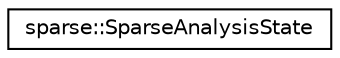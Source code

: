 digraph "Graphical Class Hierarchy"
{
 // LATEX_PDF_SIZE
  edge [fontname="Helvetica",fontsize="10",labelfontname="Helvetica",labelfontsize="10"];
  node [fontname="Helvetica",fontsize="10",shape=record];
  rankdir="LR";
  Node0 [label="sparse::SparseAnalysisState",height=0.2,width=0.4,color="black", fillcolor="white", style="filled",URL="$structsparse_1_1SparseAnalysisState.html",tooltip=" "];
}
